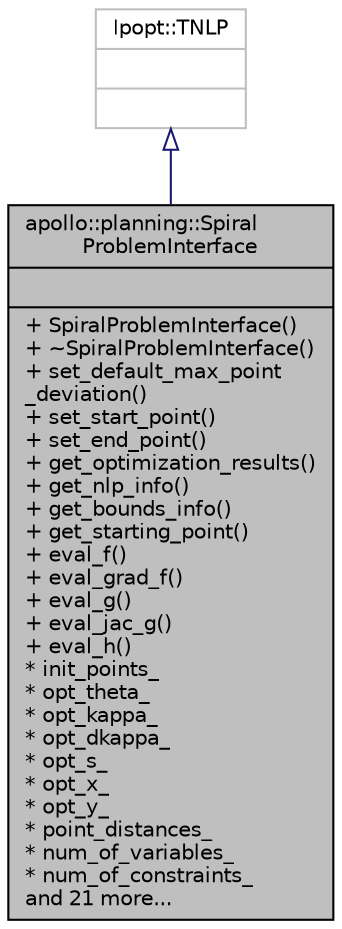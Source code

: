 digraph "apollo::planning::SpiralProblemInterface"
{
  edge [fontname="Helvetica",fontsize="10",labelfontname="Helvetica",labelfontsize="10"];
  node [fontname="Helvetica",fontsize="10",shape=record];
  Node1 [label="{apollo::planning::Spiral\lProblemInterface\n||+ SpiralProblemInterface()\l+ ~SpiralProblemInterface()\l+ set_default_max_point\l_deviation()\l+ set_start_point()\l+ set_end_point()\l+ get_optimization_results()\l+ get_nlp_info()\l+ get_bounds_info()\l+ get_starting_point()\l+ eval_f()\l+ eval_grad_f()\l+ eval_g()\l+ eval_jac_g()\l+ eval_h()\l* init_points_\l* opt_theta_\l* opt_kappa_\l* opt_dkappa_\l* opt_s_\l* opt_x_\l* opt_y_\l* point_distances_\l* num_of_variables_\l* num_of_constraints_\land 21 more...\l}",height=0.2,width=0.4,color="black", fillcolor="grey75", style="filled" fontcolor="black"];
  Node2 -> Node1 [dir="back",color="midnightblue",fontsize="10",style="solid",arrowtail="onormal",fontname="Helvetica"];
  Node2 [label="{Ipopt::TNLP\n||}",height=0.2,width=0.4,color="grey75", fillcolor="white", style="filled"];
}

